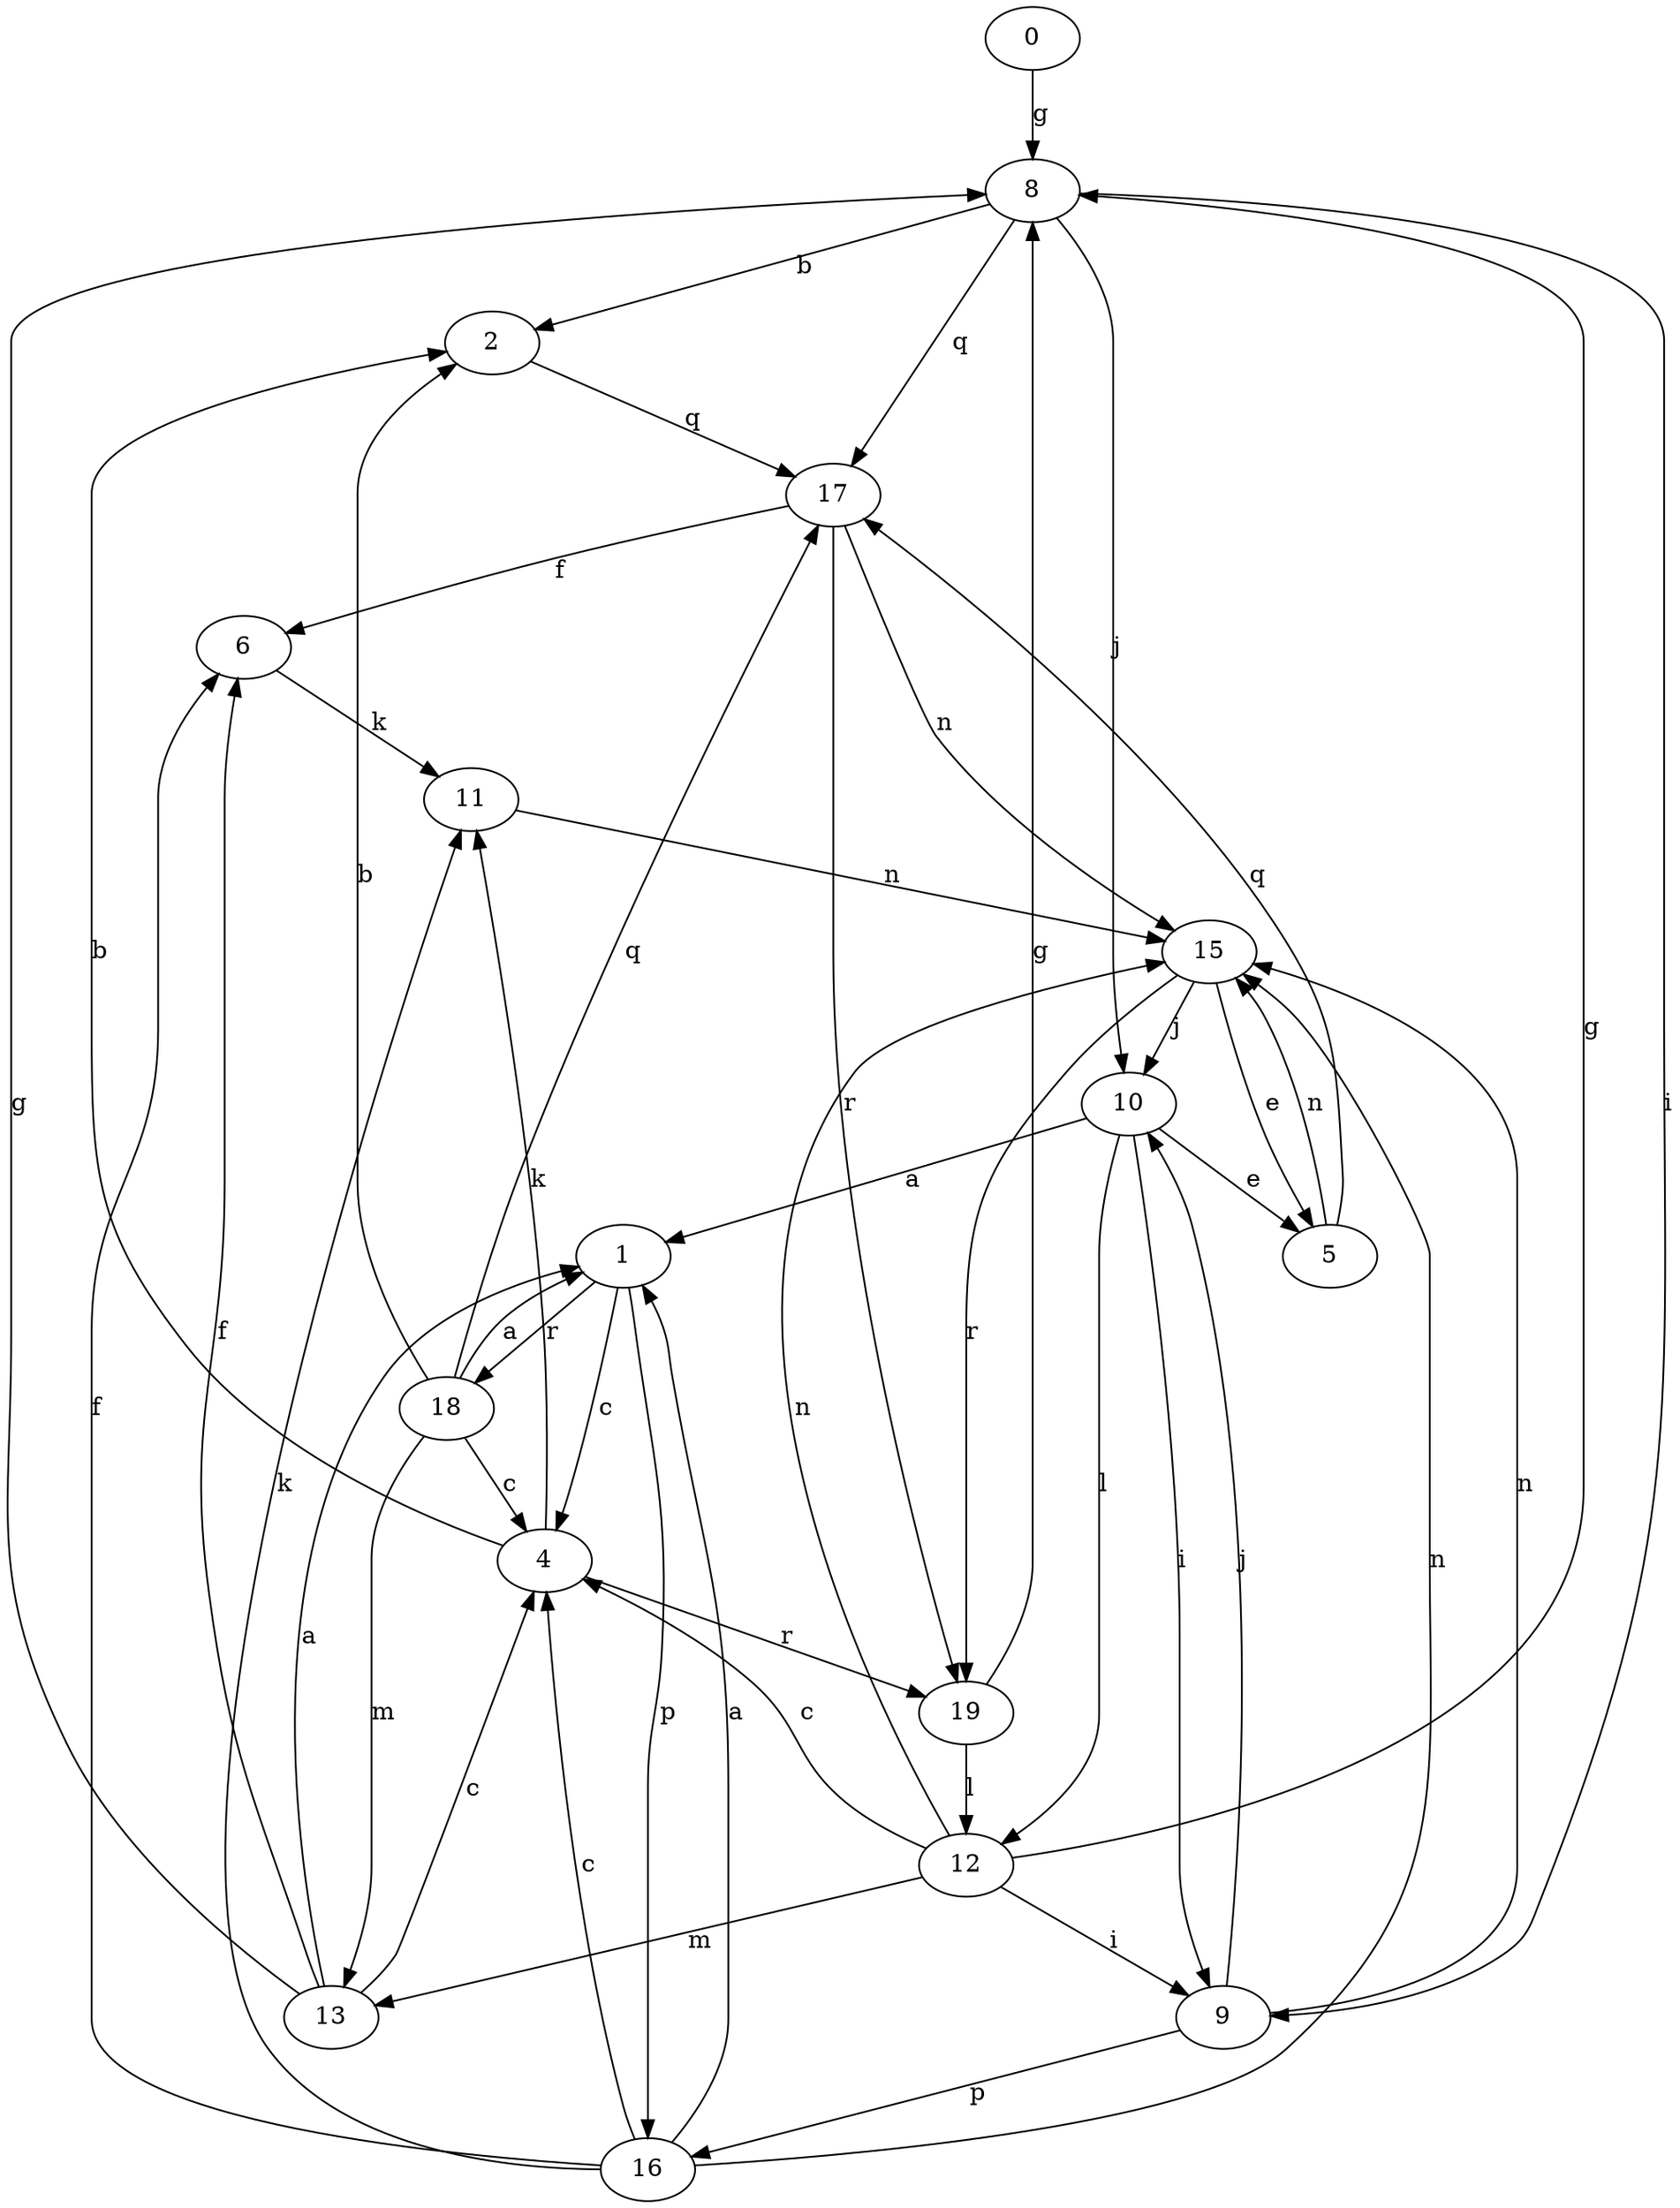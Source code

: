 strict digraph  {
0;
1;
2;
4;
5;
6;
8;
9;
10;
11;
12;
13;
15;
16;
17;
18;
19;
0 -> 8  [label=g];
1 -> 4  [label=c];
1 -> 16  [label=p];
1 -> 18  [label=r];
2 -> 17  [label=q];
4 -> 2  [label=b];
4 -> 11  [label=k];
4 -> 19  [label=r];
5 -> 15  [label=n];
5 -> 17  [label=q];
6 -> 11  [label=k];
8 -> 2  [label=b];
8 -> 9  [label=i];
8 -> 10  [label=j];
8 -> 17  [label=q];
9 -> 10  [label=j];
9 -> 15  [label=n];
9 -> 16  [label=p];
10 -> 1  [label=a];
10 -> 5  [label=e];
10 -> 9  [label=i];
10 -> 12  [label=l];
11 -> 15  [label=n];
12 -> 4  [label=c];
12 -> 8  [label=g];
12 -> 9  [label=i];
12 -> 13  [label=m];
12 -> 15  [label=n];
13 -> 1  [label=a];
13 -> 4  [label=c];
13 -> 6  [label=f];
13 -> 8  [label=g];
15 -> 5  [label=e];
15 -> 10  [label=j];
15 -> 19  [label=r];
16 -> 1  [label=a];
16 -> 4  [label=c];
16 -> 6  [label=f];
16 -> 11  [label=k];
16 -> 15  [label=n];
17 -> 6  [label=f];
17 -> 15  [label=n];
17 -> 19  [label=r];
18 -> 1  [label=a];
18 -> 2  [label=b];
18 -> 4  [label=c];
18 -> 13  [label=m];
18 -> 17  [label=q];
19 -> 8  [label=g];
19 -> 12  [label=l];
}
